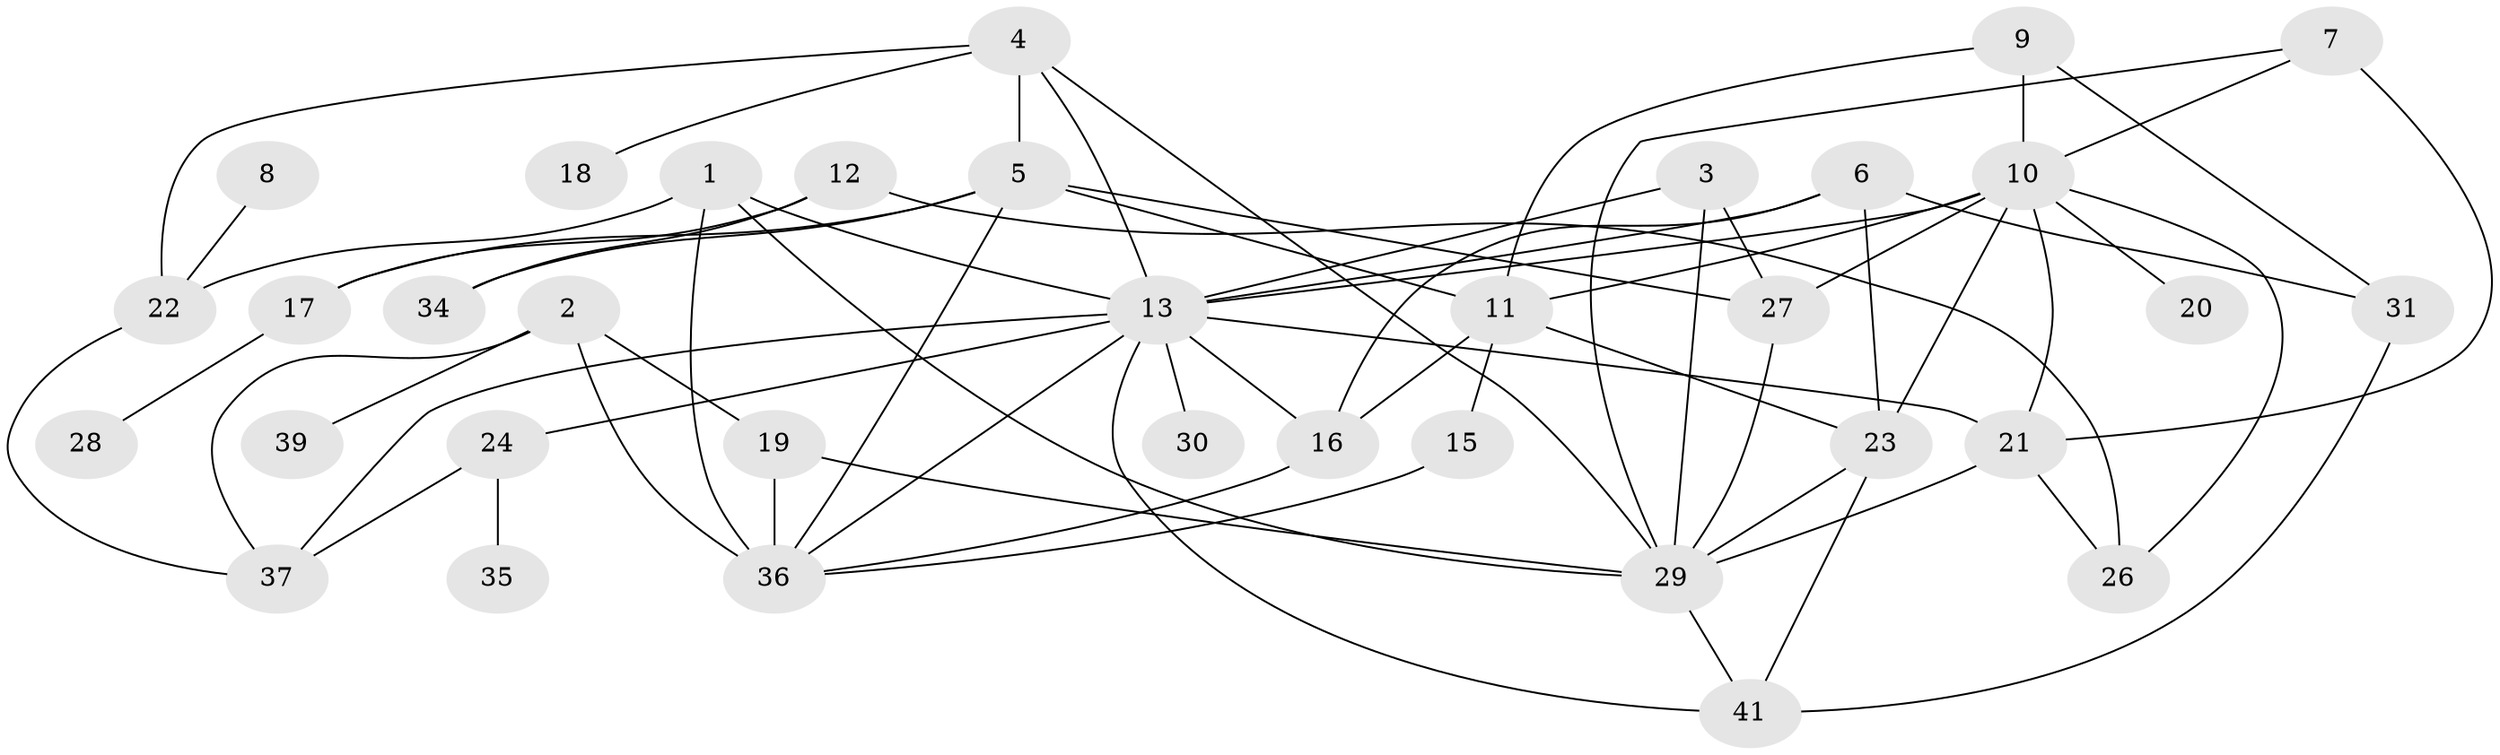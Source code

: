 // original degree distribution, {5: 0.13253012048192772, 3: 0.1566265060240964, 2: 0.2289156626506024, 6: 0.03614457831325301, 1: 0.21686746987951808, 4: 0.13253012048192772, 0: 0.07228915662650602, 7: 0.024096385542168676}
// Generated by graph-tools (version 1.1) at 2025/33/03/09/25 02:33:28]
// undirected, 35 vertices, 67 edges
graph export_dot {
graph [start="1"]
  node [color=gray90,style=filled];
  1;
  2;
  3;
  4;
  5;
  6;
  7;
  8;
  9;
  10;
  11;
  12;
  13;
  15;
  16;
  17;
  18;
  19;
  20;
  21;
  22;
  23;
  24;
  26;
  27;
  28;
  29;
  30;
  31;
  34;
  35;
  36;
  37;
  39;
  41;
  1 -- 13 [weight=2.0];
  1 -- 22 [weight=1.0];
  1 -- 29 [weight=2.0];
  1 -- 36 [weight=3.0];
  2 -- 19 [weight=1.0];
  2 -- 36 [weight=1.0];
  2 -- 37 [weight=1.0];
  2 -- 39 [weight=1.0];
  3 -- 13 [weight=1.0];
  3 -- 27 [weight=1.0];
  3 -- 29 [weight=1.0];
  4 -- 5 [weight=1.0];
  4 -- 13 [weight=1.0];
  4 -- 18 [weight=1.0];
  4 -- 22 [weight=1.0];
  4 -- 29 [weight=1.0];
  5 -- 11 [weight=1.0];
  5 -- 17 [weight=1.0];
  5 -- 27 [weight=1.0];
  5 -- 34 [weight=1.0];
  5 -- 36 [weight=1.0];
  6 -- 13 [weight=1.0];
  6 -- 16 [weight=1.0];
  6 -- 23 [weight=1.0];
  6 -- 31 [weight=1.0];
  7 -- 10 [weight=1.0];
  7 -- 21 [weight=2.0];
  7 -- 29 [weight=1.0];
  8 -- 22 [weight=1.0];
  9 -- 10 [weight=1.0];
  9 -- 11 [weight=1.0];
  9 -- 31 [weight=1.0];
  10 -- 11 [weight=1.0];
  10 -- 13 [weight=2.0];
  10 -- 20 [weight=1.0];
  10 -- 21 [weight=1.0];
  10 -- 23 [weight=1.0];
  10 -- 26 [weight=1.0];
  10 -- 27 [weight=1.0];
  11 -- 15 [weight=1.0];
  11 -- 16 [weight=1.0];
  11 -- 23 [weight=1.0];
  12 -- 17 [weight=1.0];
  12 -- 26 [weight=1.0];
  12 -- 34 [weight=1.0];
  13 -- 16 [weight=1.0];
  13 -- 21 [weight=1.0];
  13 -- 24 [weight=1.0];
  13 -- 30 [weight=1.0];
  13 -- 36 [weight=1.0];
  13 -- 37 [weight=1.0];
  13 -- 41 [weight=1.0];
  15 -- 36 [weight=1.0];
  16 -- 36 [weight=1.0];
  17 -- 28 [weight=1.0];
  19 -- 29 [weight=1.0];
  19 -- 36 [weight=1.0];
  21 -- 26 [weight=1.0];
  21 -- 29 [weight=1.0];
  22 -- 37 [weight=1.0];
  23 -- 29 [weight=1.0];
  23 -- 41 [weight=1.0];
  24 -- 35 [weight=1.0];
  24 -- 37 [weight=1.0];
  27 -- 29 [weight=1.0];
  29 -- 41 [weight=1.0];
  31 -- 41 [weight=1.0];
}
